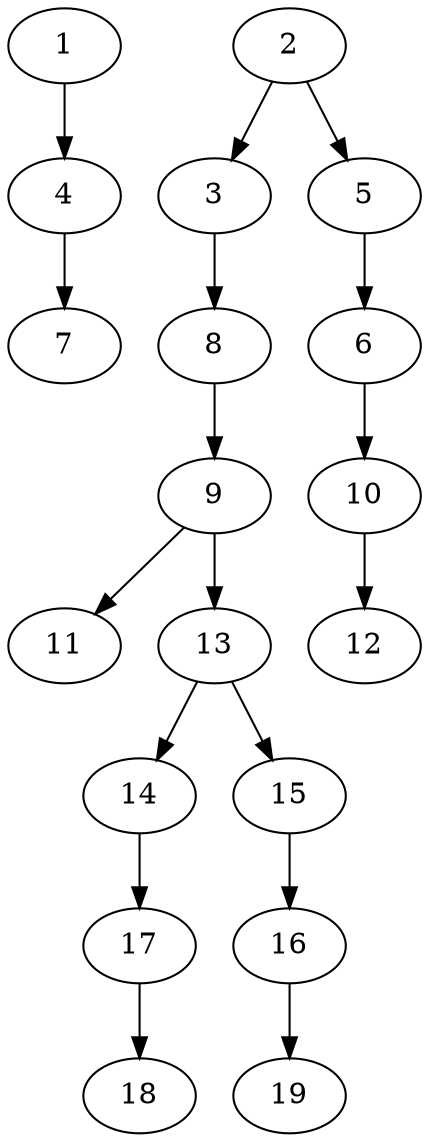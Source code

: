 // DAG (tier=1-easy, mode=compute, n=19, ccr=0.271, fat=0.450, density=0.241, regular=0.790, jump=0.070, mindata=262144, maxdata=2097152)
// DAG automatically generated by daggen at Sun Aug 24 16:33:32 2025
// /home/ermia/Project/Environments/daggen/bin/daggen --dot --ccr 0.271 --fat 0.450 --regular 0.790 --density 0.241 --jump 0.070 --mindata 262144 --maxdata 2097152 -n 19 
digraph G {
  1 [size="47302883954797", alpha="0.01", expect_size="23651441977398"]
  1 -> 4 [size ="5778912051200"]
  2 [size="13249953468827326", alpha="0.07", expect_size="6624976734413663"]
  2 -> 3 [size ="8439015145472"]
  2 -> 5 [size ="8439015145472"]
  3 [size="2013434210767726", alpha="0.15", expect_size="1006717105383863"]
  3 -> 8 [size ="2410013523968"]
  4 [size="159855461531648000", alpha="0.09", expect_size="79927730765824000"]
  4 -> 7 [size ="2356359987200"]
  5 [size="39563898984240744", alpha="0.10", expect_size="19781949492120372"]
  5 -> 6 [size ="22260354121728"]
  6 [size="1375274358112518144", alpha="0.19", expect_size="687637179056259072"]
  6 -> 10 [size ="9893490720768"]
  7 [size="55257747985725", alpha="0.19", expect_size="27628873992862"]
  8 [size="2220282080946814976", alpha="0.18", expect_size="1110141040473407488"]
  8 -> 9 [size ="13615348318208"]
  9 [size="23319714458353636", alpha="0.03", expect_size="11659857229176818"]
  9 -> 11 [size ="20179643793408"]
  9 -> 13 [size ="20179643793408"]
  10 [size="7353172666116734976", alpha="0.01", expect_size="3676586333058367488"]
  10 -> 12 [size ="30251006558208"]
  11 [size="244141525078415", alpha="0.09", expect_size="122070762539207"]
  12 [size="998272995136897024", alpha="0.03", expect_size="499136497568448512"]
  13 [size="8500055590586810368", alpha="0.09", expect_size="4250027795293405184"]
  13 -> 14 [size ="33319962017792"]
  13 -> 15 [size ="33319962017792"]
  14 [size="343535814934684", alpha="0.14", expect_size="171767907467342"]
  14 -> 17 [size ="12241193664512"]
  15 [size="35751340892410740", alpha="0.04", expect_size="17875670446205370"]
  15 -> 16 [size ="16324440883200"]
  16 [size="6682803923822986", alpha="0.05", expect_size="3341401961911493"]
  16 -> 19 [size ="12302069792768"]
  17 [size="1315379905298432000", alpha="0.07", expect_size="657689952649216000"]
  17 -> 18 [size ="9604117299200"]
  18 [size="3336708674500064", alpha="0.08", expect_size="1668354337250032"]
  19 [size="2077083696589963264", alpha="0.19", expect_size="1038541848294981632"]
}